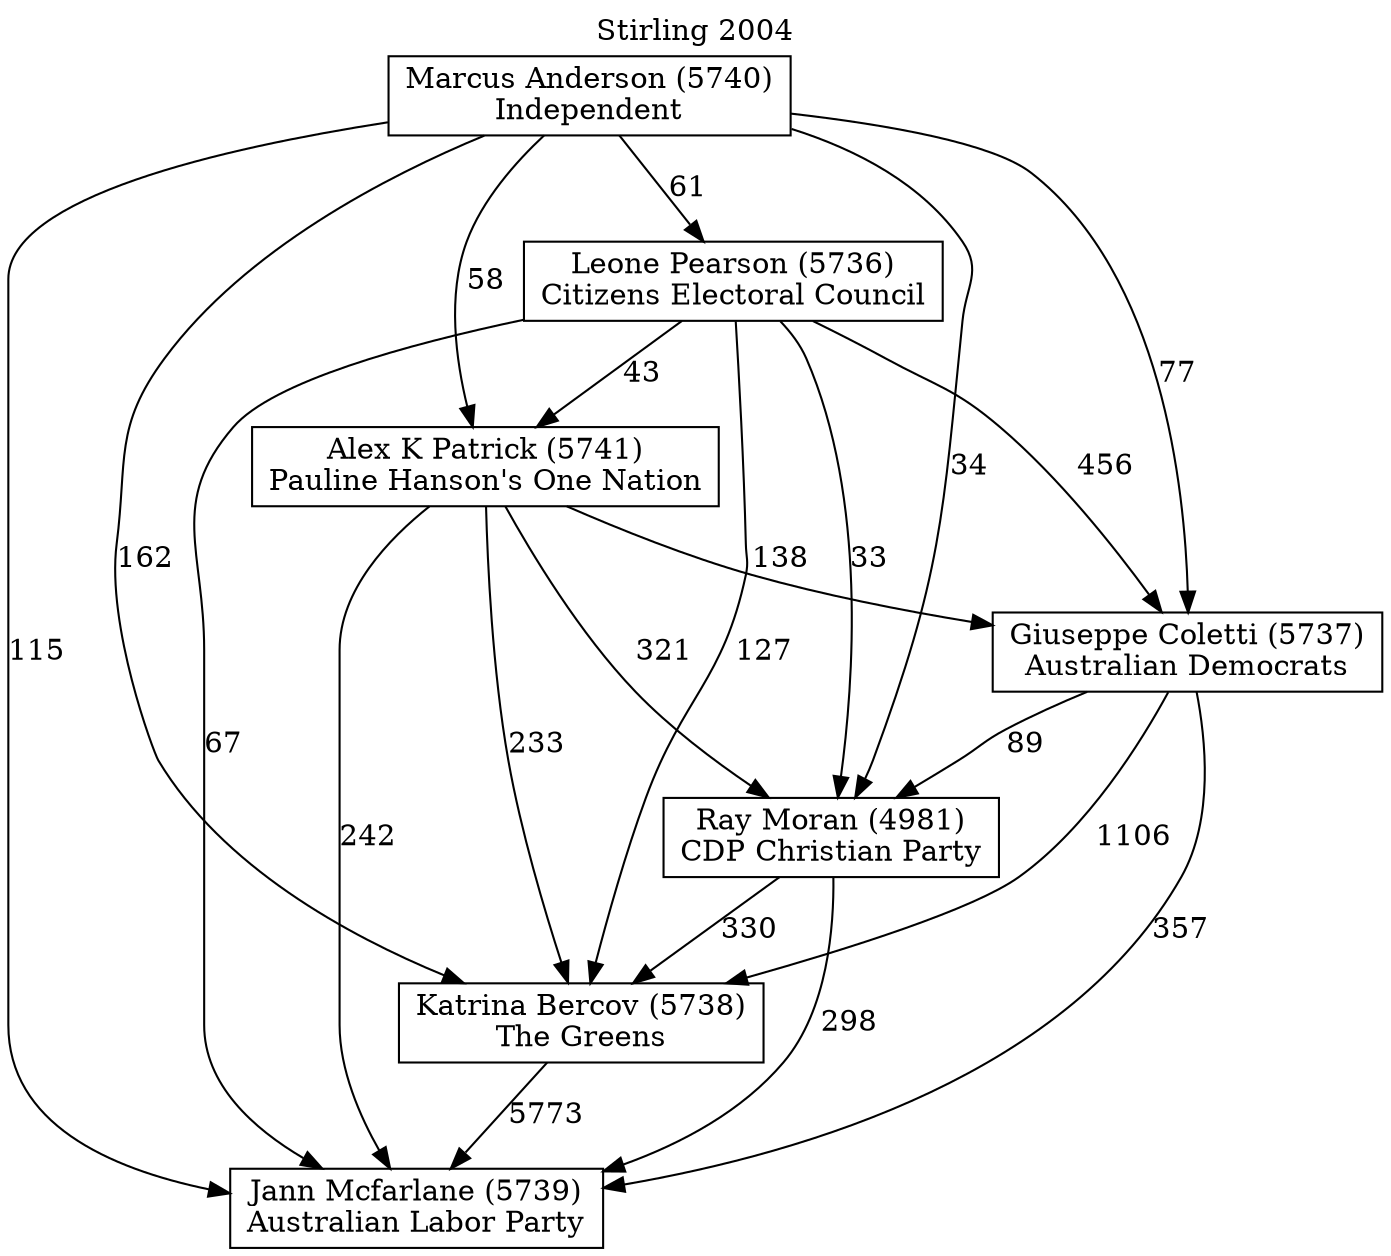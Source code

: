 // House preference flow
digraph "Jann Mcfarlane (5739)_Stirling_2004" {
	graph [label="Stirling 2004" labelloc=t mclimit=10]
	node [shape=box]
	"Jann Mcfarlane (5739)" [label="Jann Mcfarlane (5739)
Australian Labor Party"]
	"Katrina Bercov (5738)" [label="Katrina Bercov (5738)
The Greens"]
	"Ray Moran (4981)" [label="Ray Moran (4981)
CDP Christian Party"]
	"Giuseppe Coletti (5737)" [label="Giuseppe Coletti (5737)
Australian Democrats"]
	"Alex K Patrick (5741)" [label="Alex K Patrick (5741)
Pauline Hanson's One Nation"]
	"Leone Pearson (5736)" [label="Leone Pearson (5736)
Citizens Electoral Council"]
	"Marcus Anderson (5740)" [label="Marcus Anderson (5740)
Independent"]
	"Katrina Bercov (5738)" -> "Jann Mcfarlane (5739)" [label=5773]
	"Ray Moran (4981)" -> "Katrina Bercov (5738)" [label=330]
	"Giuseppe Coletti (5737)" -> "Ray Moran (4981)" [label=89]
	"Alex K Patrick (5741)" -> "Giuseppe Coletti (5737)" [label=138]
	"Leone Pearson (5736)" -> "Alex K Patrick (5741)" [label=43]
	"Marcus Anderson (5740)" -> "Leone Pearson (5736)" [label=61]
	"Ray Moran (4981)" -> "Jann Mcfarlane (5739)" [label=298]
	"Giuseppe Coletti (5737)" -> "Jann Mcfarlane (5739)" [label=357]
	"Alex K Patrick (5741)" -> "Jann Mcfarlane (5739)" [label=242]
	"Leone Pearson (5736)" -> "Jann Mcfarlane (5739)" [label=67]
	"Marcus Anderson (5740)" -> "Jann Mcfarlane (5739)" [label=115]
	"Marcus Anderson (5740)" -> "Alex K Patrick (5741)" [label=58]
	"Leone Pearson (5736)" -> "Giuseppe Coletti (5737)" [label=456]
	"Marcus Anderson (5740)" -> "Giuseppe Coletti (5737)" [label=77]
	"Alex K Patrick (5741)" -> "Ray Moran (4981)" [label=321]
	"Leone Pearson (5736)" -> "Ray Moran (4981)" [label=33]
	"Marcus Anderson (5740)" -> "Ray Moran (4981)" [label=34]
	"Giuseppe Coletti (5737)" -> "Katrina Bercov (5738)" [label=1106]
	"Alex K Patrick (5741)" -> "Katrina Bercov (5738)" [label=233]
	"Leone Pearson (5736)" -> "Katrina Bercov (5738)" [label=127]
	"Marcus Anderson (5740)" -> "Katrina Bercov (5738)" [label=162]
}
